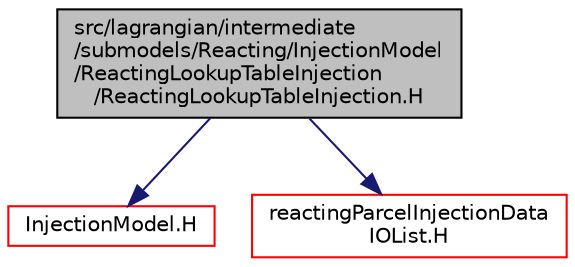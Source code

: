 digraph "src/lagrangian/intermediate/submodels/Reacting/InjectionModel/ReactingLookupTableInjection/ReactingLookupTableInjection.H"
{
  bgcolor="transparent";
  edge [fontname="Helvetica",fontsize="10",labelfontname="Helvetica",labelfontsize="10"];
  node [fontname="Helvetica",fontsize="10",shape=record];
  Node1 [label="src/lagrangian/intermediate\l/submodels/Reacting/InjectionModel\l/ReactingLookupTableInjection\l/ReactingLookupTableInjection.H",height=0.2,width=0.4,color="black", fillcolor="grey75", style="filled", fontcolor="black"];
  Node1 -> Node2 [color="midnightblue",fontsize="10",style="solid",fontname="Helvetica"];
  Node2 [label="InjectionModel.H",height=0.2,width=0.4,color="red",URL="$a06776.html"];
  Node1 -> Node3 [color="midnightblue",fontsize="10",style="solid",fontname="Helvetica"];
  Node3 [label="reactingParcelInjectionData\lIOList.H",height=0.2,width=0.4,color="red",URL="$a06936.html"];
}
